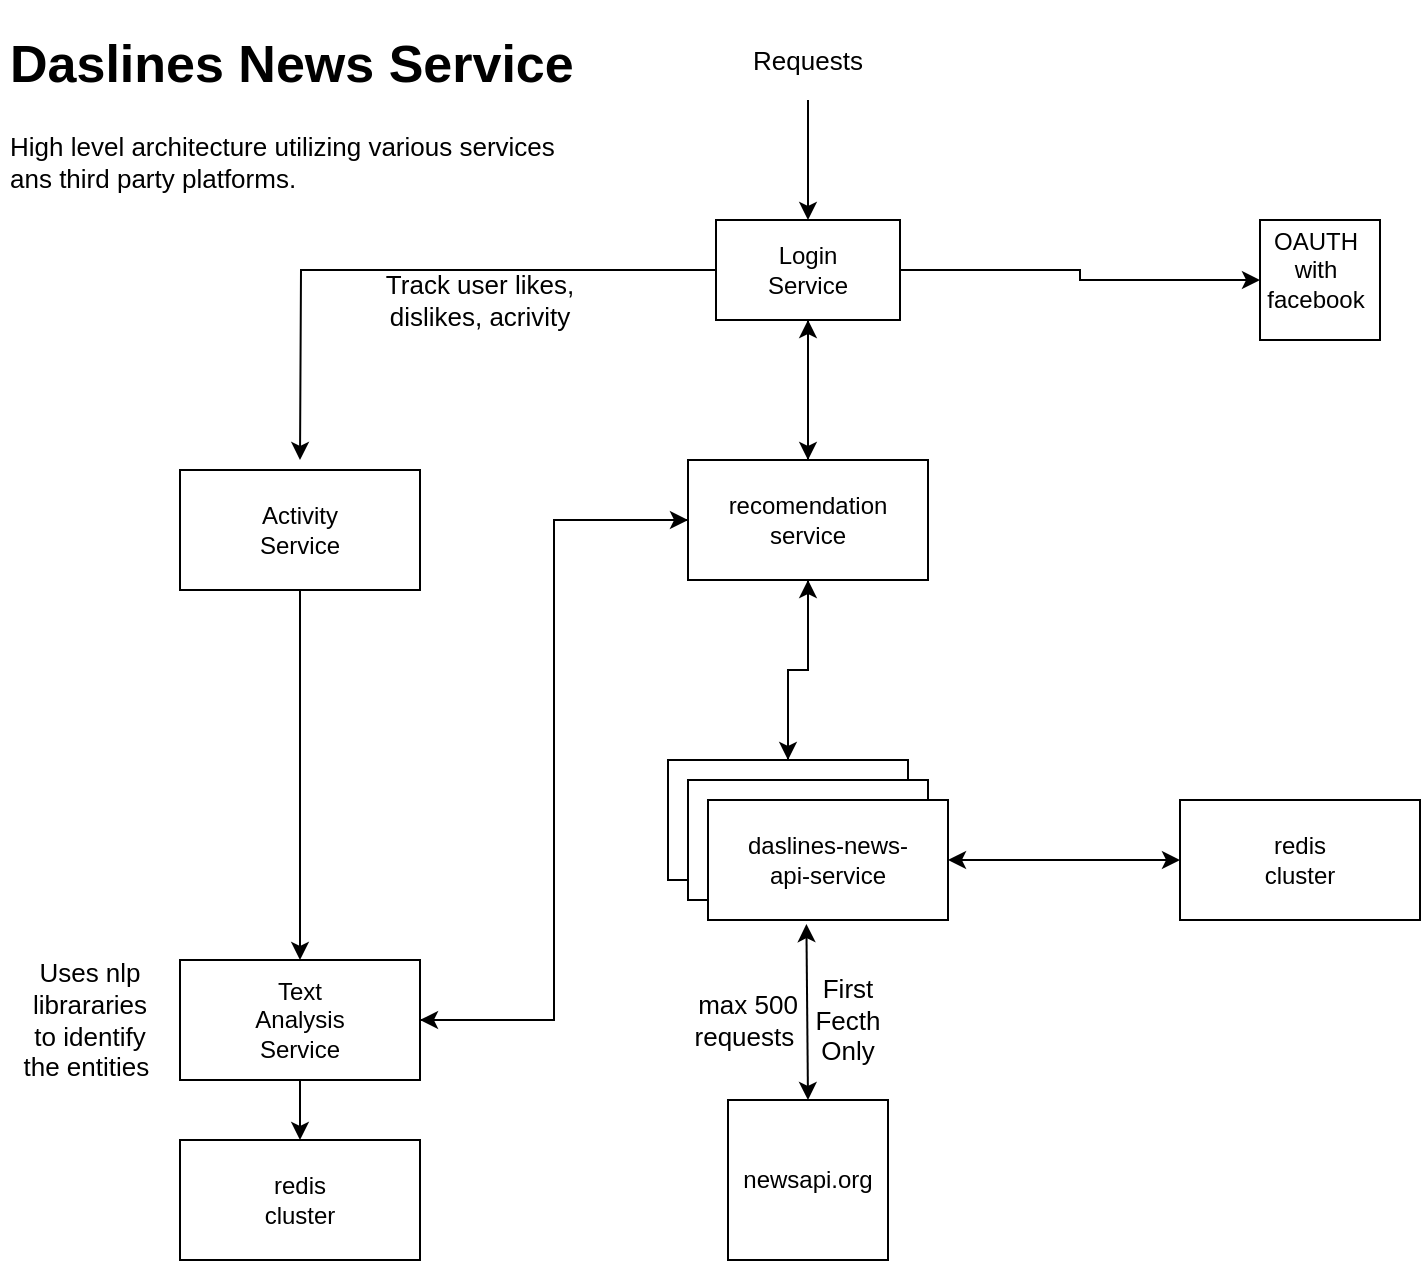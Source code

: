 <mxfile version="13.0.1" type="github"><diagram id="0aDWcSChO0YMjSF-gv9i" name="Page-1"><mxGraphModel dx="1242" dy="614" grid="1" gridSize="10" guides="1" tooltips="1" connect="1" arrows="1" fold="1" page="1" pageScale="1" pageWidth="827" pageHeight="1169" math="0" shadow="0"><root><mxCell id="0"/><mxCell id="1" parent="0"/><mxCell id="dEr8vvggMNzCbHJq5qvx-1" value="" style="whiteSpace=wrap;html=1;aspect=fixed;" vertex="1" parent="1"><mxGeometry x="374" y="950" width="80" height="80" as="geometry"/></mxCell><mxCell id="dEr8vvggMNzCbHJq5qvx-3" value="" style="rounded=0;whiteSpace=wrap;html=1;" vertex="1" parent="1"><mxGeometry x="600" y="800" width="120" height="60" as="geometry"/></mxCell><mxCell id="dEr8vvggMNzCbHJq5qvx-49" style="edgeStyle=orthogonalEdgeStyle;rounded=0;orthogonalLoop=1;jettySize=auto;html=1;" edge="1" parent="1" source="dEr8vvggMNzCbHJq5qvx-4" target="dEr8vvggMNzCbHJq5qvx-25"><mxGeometry relative="1" as="geometry"/></mxCell><mxCell id="dEr8vvggMNzCbHJq5qvx-4" value="" style="rounded=0;whiteSpace=wrap;html=1;" vertex="1" parent="1"><mxGeometry x="344" y="780" width="120" height="60" as="geometry"/></mxCell><mxCell id="dEr8vvggMNzCbHJq5qvx-5" value="" style="rounded=0;whiteSpace=wrap;html=1;" vertex="1" parent="1"><mxGeometry x="354" y="790" width="120" height="60" as="geometry"/></mxCell><mxCell id="dEr8vvggMNzCbHJq5qvx-6" value="" style="rounded=0;whiteSpace=wrap;html=1;" vertex="1" parent="1"><mxGeometry x="364" y="800" width="120" height="60" as="geometry"/></mxCell><mxCell id="dEr8vvggMNzCbHJq5qvx-8" value="redis cluster" style="text;html=1;strokeColor=none;fillColor=none;align=center;verticalAlign=middle;whiteSpace=wrap;rounded=0;" vertex="1" parent="1"><mxGeometry x="640" y="820" width="40" height="20" as="geometry"/></mxCell><mxCell id="dEr8vvggMNzCbHJq5qvx-9" value="newsapi.org" style="text;html=1;strokeColor=none;fillColor=none;align=center;verticalAlign=middle;whiteSpace=wrap;rounded=0;" vertex="1" parent="1"><mxGeometry x="394" y="980" width="40" height="20" as="geometry"/></mxCell><mxCell id="dEr8vvggMNzCbHJq5qvx-10" value="" style="endArrow=classic;startArrow=classic;html=1;exitX=0.5;exitY=0;exitDx=0;exitDy=0;entryX=0.41;entryY=1.034;entryDx=0;entryDy=0;entryPerimeter=0;" edge="1" parent="1" source="dEr8vvggMNzCbHJq5qvx-1" target="dEr8vvggMNzCbHJq5qvx-6"><mxGeometry width="50" height="50" relative="1" as="geometry"><mxPoint x="390" y="760" as="sourcePoint"/><mxPoint x="440" y="710" as="targetPoint"/></mxGeometry></mxCell><mxCell id="dEr8vvggMNzCbHJq5qvx-11" value="" style="endArrow=classic;startArrow=classic;html=1;entryX=0;entryY=0.5;entryDx=0;entryDy=0;exitX=1;exitY=0.5;exitDx=0;exitDy=0;" edge="1" parent="1" source="dEr8vvggMNzCbHJq5qvx-6" target="dEr8vvggMNzCbHJq5qvx-3"><mxGeometry width="50" height="50" relative="1" as="geometry"><mxPoint x="390" y="760" as="sourcePoint"/><mxPoint x="440" y="710" as="targetPoint"/></mxGeometry></mxCell><mxCell id="dEr8vvggMNzCbHJq5qvx-12" value="daslines-news-api-service" style="text;html=1;strokeColor=none;fillColor=none;align=center;verticalAlign=middle;whiteSpace=wrap;rounded=0;" vertex="1" parent="1"><mxGeometry x="374" y="820" width="100" height="20" as="geometry"/></mxCell><mxCell id="dEr8vvggMNzCbHJq5qvx-28" style="edgeStyle=orthogonalEdgeStyle;rounded=0;orthogonalLoop=1;jettySize=auto;html=1;entryX=0;entryY=0.5;entryDx=0;entryDy=0;" edge="1" parent="1" source="dEr8vvggMNzCbHJq5qvx-15" target="dEr8vvggMNzCbHJq5qvx-17"><mxGeometry relative="1" as="geometry"/></mxCell><mxCell id="dEr8vvggMNzCbHJq5qvx-42" value="" style="edgeStyle=orthogonalEdgeStyle;rounded=0;orthogonalLoop=1;jettySize=auto;html=1;" edge="1" parent="1" source="dEr8vvggMNzCbHJq5qvx-15" target="dEr8vvggMNzCbHJq5qvx-25"><mxGeometry relative="1" as="geometry"/></mxCell><mxCell id="dEr8vvggMNzCbHJq5qvx-54" style="edgeStyle=orthogonalEdgeStyle;rounded=0;orthogonalLoop=1;jettySize=auto;html=1;" edge="1" parent="1" source="dEr8vvggMNzCbHJq5qvx-15"><mxGeometry relative="1" as="geometry"><mxPoint x="160" y="630" as="targetPoint"/></mxGeometry></mxCell><mxCell id="dEr8vvggMNzCbHJq5qvx-61" style="edgeStyle=orthogonalEdgeStyle;rounded=0;orthogonalLoop=1;jettySize=auto;html=1;fontSize=13;startArrow=classic;startFill=1;endArrow=none;endFill=0;" edge="1" parent="1" source="dEr8vvggMNzCbHJq5qvx-15"><mxGeometry relative="1" as="geometry"><mxPoint x="414" y="450" as="targetPoint"/></mxGeometry></mxCell><mxCell id="dEr8vvggMNzCbHJq5qvx-15" value="" style="rounded=0;whiteSpace=wrap;html=1;" vertex="1" parent="1"><mxGeometry x="368" y="510" width="92" height="50" as="geometry"/></mxCell><mxCell id="dEr8vvggMNzCbHJq5qvx-16" value="Login Service" style="text;html=1;strokeColor=none;fillColor=none;align=center;verticalAlign=middle;whiteSpace=wrap;rounded=0;" vertex="1" parent="1"><mxGeometry x="394" y="525" width="40" height="20" as="geometry"/></mxCell><mxCell id="dEr8vvggMNzCbHJq5qvx-17" value="" style="whiteSpace=wrap;html=1;aspect=fixed;" vertex="1" parent="1"><mxGeometry x="640" y="510" width="60" height="60" as="geometry"/></mxCell><mxCell id="dEr8vvggMNzCbHJq5qvx-18" value="OAUTH&lt;br&gt;with facebook" style="text;html=1;strokeColor=none;fillColor=none;align=center;verticalAlign=middle;whiteSpace=wrap;rounded=0;" vertex="1" parent="1"><mxGeometry x="647.5" y="525" width="40" height="20" as="geometry"/></mxCell><mxCell id="dEr8vvggMNzCbHJq5qvx-40" style="edgeStyle=orthogonalEdgeStyle;rounded=0;orthogonalLoop=1;jettySize=auto;html=1;entryX=0.5;entryY=0;entryDx=0;entryDy=0;" edge="1" parent="1" source="dEr8vvggMNzCbHJq5qvx-19" target="dEr8vvggMNzCbHJq5qvx-21"><mxGeometry relative="1" as="geometry"/></mxCell><mxCell id="dEr8vvggMNzCbHJq5qvx-19" value="" style="rounded=0;whiteSpace=wrap;html=1;" vertex="1" parent="1"><mxGeometry x="100" y="635" width="120" height="60" as="geometry"/></mxCell><mxCell id="dEr8vvggMNzCbHJq5qvx-20" value="Activity Service" style="text;html=1;strokeColor=none;fillColor=none;align=center;verticalAlign=middle;whiteSpace=wrap;rounded=0;" vertex="1" parent="1"><mxGeometry x="140" y="655" width="40" height="20" as="geometry"/></mxCell><mxCell id="dEr8vvggMNzCbHJq5qvx-41" value="" style="edgeStyle=orthogonalEdgeStyle;rounded=0;orthogonalLoop=1;jettySize=auto;html=1;" edge="1" parent="1" source="dEr8vvggMNzCbHJq5qvx-21" target="dEr8vvggMNzCbHJq5qvx-23"><mxGeometry relative="1" as="geometry"/></mxCell><mxCell id="dEr8vvggMNzCbHJq5qvx-48" style="edgeStyle=orthogonalEdgeStyle;rounded=0;orthogonalLoop=1;jettySize=auto;html=1;entryX=0;entryY=0.5;entryDx=0;entryDy=0;" edge="1" parent="1" source="dEr8vvggMNzCbHJq5qvx-21" target="dEr8vvggMNzCbHJq5qvx-25"><mxGeometry relative="1" as="geometry"/></mxCell><mxCell id="dEr8vvggMNzCbHJq5qvx-21" value="" style="rounded=0;whiteSpace=wrap;html=1;" vertex="1" parent="1"><mxGeometry x="100" y="880" width="120" height="60" as="geometry"/></mxCell><mxCell id="dEr8vvggMNzCbHJq5qvx-22" value="Text Analysis Service" style="text;html=1;strokeColor=none;fillColor=none;align=center;verticalAlign=middle;whiteSpace=wrap;rounded=0;" vertex="1" parent="1"><mxGeometry x="140" y="900" width="40" height="20" as="geometry"/></mxCell><mxCell id="dEr8vvggMNzCbHJq5qvx-23" value="" style="rounded=0;whiteSpace=wrap;html=1;" vertex="1" parent="1"><mxGeometry x="100" y="970" width="120" height="60" as="geometry"/></mxCell><mxCell id="dEr8vvggMNzCbHJq5qvx-24" value="redis cluster" style="text;html=1;strokeColor=none;fillColor=none;align=center;verticalAlign=middle;whiteSpace=wrap;rounded=0;" vertex="1" parent="1"><mxGeometry x="140" y="990" width="40" height="20" as="geometry"/></mxCell><mxCell id="dEr8vvggMNzCbHJq5qvx-46" style="edgeStyle=orthogonalEdgeStyle;rounded=0;orthogonalLoop=1;jettySize=auto;html=1;entryX=1;entryY=0.5;entryDx=0;entryDy=0;" edge="1" parent="1" source="dEr8vvggMNzCbHJq5qvx-25" target="dEr8vvggMNzCbHJq5qvx-21"><mxGeometry relative="1" as="geometry"/></mxCell><mxCell id="dEr8vvggMNzCbHJq5qvx-47" style="edgeStyle=orthogonalEdgeStyle;rounded=0;orthogonalLoop=1;jettySize=auto;html=1;entryX=0.5;entryY=1;entryDx=0;entryDy=0;" edge="1" parent="1" source="dEr8vvggMNzCbHJq5qvx-25" target="dEr8vvggMNzCbHJq5qvx-15"><mxGeometry relative="1" as="geometry"/></mxCell><mxCell id="dEr8vvggMNzCbHJq5qvx-50" style="edgeStyle=orthogonalEdgeStyle;rounded=0;orthogonalLoop=1;jettySize=auto;html=1;entryX=0.5;entryY=0;entryDx=0;entryDy=0;" edge="1" parent="1" source="dEr8vvggMNzCbHJq5qvx-25" target="dEr8vvggMNzCbHJq5qvx-4"><mxGeometry relative="1" as="geometry"/></mxCell><mxCell id="dEr8vvggMNzCbHJq5qvx-25" value="" style="rounded=0;whiteSpace=wrap;html=1;" vertex="1" parent="1"><mxGeometry x="354" y="630" width="120" height="60" as="geometry"/></mxCell><mxCell id="dEr8vvggMNzCbHJq5qvx-26" value="recomendation&lt;br&gt;service" style="text;html=1;strokeColor=none;fillColor=none;align=center;verticalAlign=middle;whiteSpace=wrap;rounded=0;" vertex="1" parent="1"><mxGeometry x="394" y="650" width="40" height="20" as="geometry"/></mxCell><mxCell id="dEr8vvggMNzCbHJq5qvx-56" value="First Fecth Only" style="text;html=1;strokeColor=none;fillColor=none;align=center;verticalAlign=middle;whiteSpace=wrap;rounded=0;fontSize=13;" vertex="1" parent="1"><mxGeometry x="414" y="900" width="40" height="20" as="geometry"/></mxCell><mxCell id="dEr8vvggMNzCbHJq5qvx-59" value="max 500 requests&amp;nbsp;" style="text;html=1;strokeColor=none;fillColor=none;align=center;verticalAlign=middle;whiteSpace=wrap;rounded=0;fontSize=13;" vertex="1" parent="1"><mxGeometry x="364" y="900" width="40" height="20" as="geometry"/></mxCell><mxCell id="dEr8vvggMNzCbHJq5qvx-60" style="edgeStyle=orthogonalEdgeStyle;rounded=0;orthogonalLoop=1;jettySize=auto;html=1;exitX=0.5;exitY=1;exitDx=0;exitDy=0;fontSize=13;" edge="1" parent="1" source="dEr8vvggMNzCbHJq5qvx-59" target="dEr8vvggMNzCbHJq5qvx-59"><mxGeometry relative="1" as="geometry"/></mxCell><mxCell id="dEr8vvggMNzCbHJq5qvx-62" value="Requests" style="text;html=1;strokeColor=none;fillColor=none;align=center;verticalAlign=middle;whiteSpace=wrap;rounded=0;fontSize=13;" vertex="1" parent="1"><mxGeometry x="394" y="420" width="40" height="20" as="geometry"/></mxCell><mxCell id="dEr8vvggMNzCbHJq5qvx-63" value="&lt;h1&gt;Daslines News Service&lt;/h1&gt;&lt;p&gt;High level architecture utilizing various services ans third party platforms.&lt;/p&gt;" style="text;html=1;strokeColor=none;fillColor=none;spacing=5;spacingTop=-20;whiteSpace=wrap;overflow=hidden;rounded=0;fontSize=13;" vertex="1" parent="1"><mxGeometry x="10" y="410" width="290" height="100" as="geometry"/></mxCell><mxCell id="dEr8vvggMNzCbHJq5qvx-64" value="Track user likes, dislikes, acrivity" style="text;html=1;strokeColor=none;fillColor=none;align=center;verticalAlign=middle;whiteSpace=wrap;rounded=0;fontSize=13;" vertex="1" parent="1"><mxGeometry x="180" y="540" width="140" height="20" as="geometry"/></mxCell><mxCell id="dEr8vvggMNzCbHJq5qvx-65" style="edgeStyle=orthogonalEdgeStyle;rounded=0;orthogonalLoop=1;jettySize=auto;html=1;exitX=0.5;exitY=1;exitDx=0;exitDy=0;startArrow=classic;startFill=1;endArrow=none;endFill=0;fontSize=13;" edge="1" parent="1" source="dEr8vvggMNzCbHJq5qvx-64" target="dEr8vvggMNzCbHJq5qvx-64"><mxGeometry relative="1" as="geometry"/></mxCell><mxCell id="dEr8vvggMNzCbHJq5qvx-68" value="Uses nlp librararies to identify the entities&amp;nbsp;" style="text;html=1;strokeColor=none;fillColor=none;align=center;verticalAlign=middle;whiteSpace=wrap;rounded=0;fontSize=13;" vertex="1" parent="1"><mxGeometry x="20" y="900" width="70" height="20" as="geometry"/></mxCell></root></mxGraphModel></diagram></mxfile>